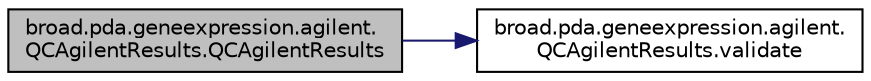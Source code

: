 digraph "broad.pda.geneexpression.agilent.QCAgilentResults.QCAgilentResults"
{
  edge [fontname="Helvetica",fontsize="10",labelfontname="Helvetica",labelfontsize="10"];
  node [fontname="Helvetica",fontsize="10",shape=record];
  rankdir="LR";
  Node1 [label="broad.pda.geneexpression.agilent.\lQCAgilentResults.QCAgilentResults",height=0.2,width=0.4,color="black", fillcolor="grey75", style="filled" fontcolor="black"];
  Node1 -> Node2 [color="midnightblue",fontsize="10",style="solid"];
  Node2 [label="broad.pda.geneexpression.agilent.\lQCAgilentResults.validate",height=0.2,width=0.4,color="black", fillcolor="white", style="filled",URL="$classbroad_1_1pda_1_1geneexpression_1_1agilent_1_1_q_c_agilent_results.html#ac6e05cc8be9d2794d88d91252246874c"];
}
